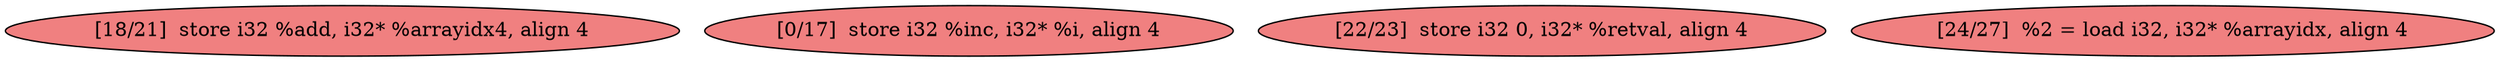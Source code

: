 
digraph G {


node31 [fillcolor=lightcoral,label="[18/21]  store i32 %add, i32* %arrayidx4, align 4",shape=ellipse,style=filled ]
node30 [fillcolor=lightcoral,label="[0/17]  store i32 %inc, i32* %i, align 4",shape=ellipse,style=filled ]
node28 [fillcolor=lightcoral,label="[22/23]  store i32 0, i32* %retval, align 4",shape=ellipse,style=filled ]
node29 [fillcolor=lightcoral,label="[24/27]  %2 = load i32, i32* %arrayidx, align 4",shape=ellipse,style=filled ]



}
